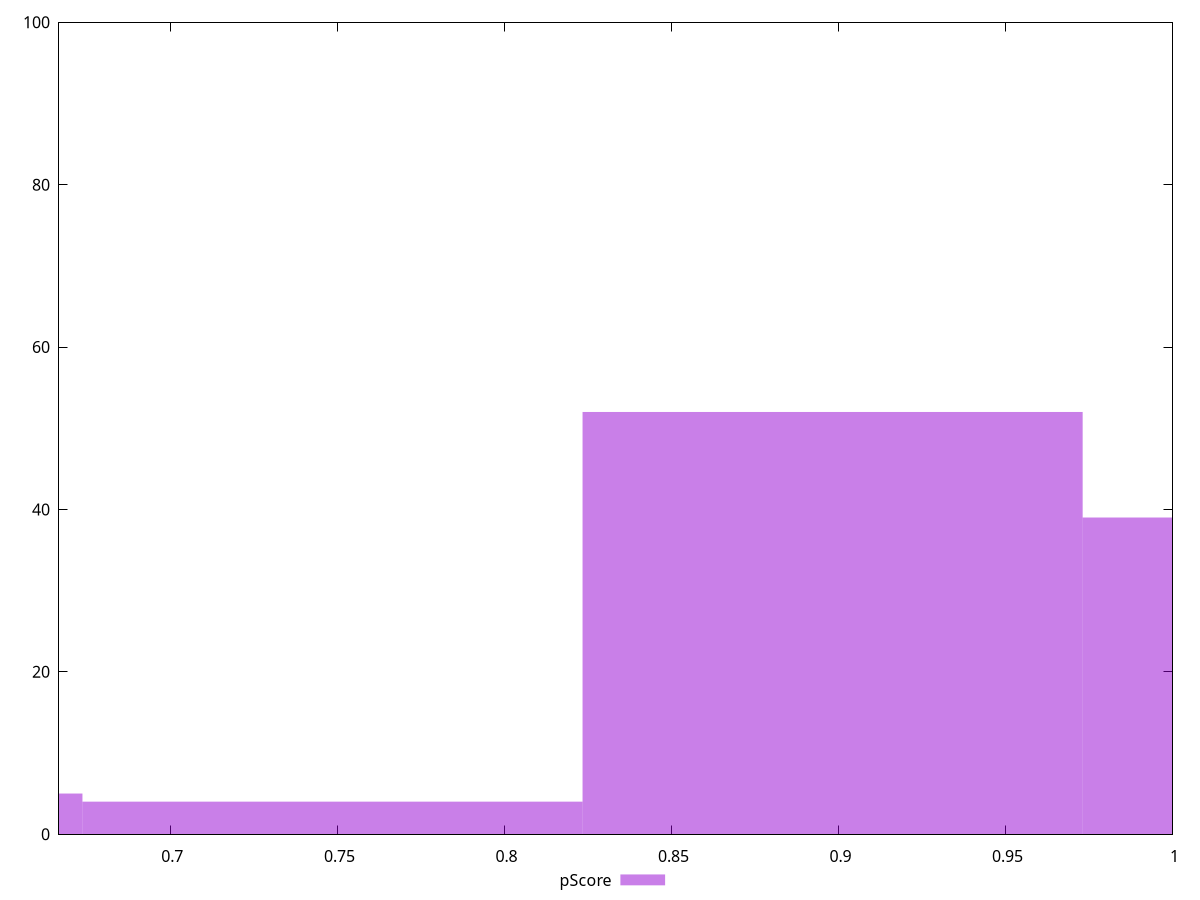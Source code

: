 reset

$pScore <<EOF
1.0479569067768613 39
0.8982487772373096 52
0.748540647697758 4
0.5988325181582064 5
EOF

set key outside below
set boxwidth 0.1497081295395516
set xrange [0.6666666666666666:1]
set yrange [0:100]
set trange [0:100]
set style fill transparent solid 0.5 noborder
set terminal svg size 640, 490 enhanced background rgb 'white'
set output "report_00009_2021-02-08T22-37-41.559Z/unminified-css/samples/pages/pScore/histogram.svg"

plot $pScore title "pScore" with boxes

reset
